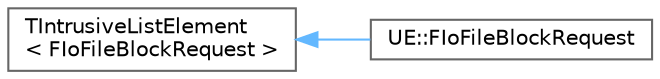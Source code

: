digraph "Graphical Class Hierarchy"
{
 // INTERACTIVE_SVG=YES
 // LATEX_PDF_SIZE
  bgcolor="transparent";
  edge [fontname=Helvetica,fontsize=10,labelfontname=Helvetica,labelfontsize=10];
  node [fontname=Helvetica,fontsize=10,shape=box,height=0.2,width=0.4];
  rankdir="LR";
  Node0 [id="Node000000",label="TIntrusiveListElement\l\< FIoFileBlockRequest \>",height=0.2,width=0.4,color="grey40", fillcolor="white", style="filled",URL="$d0/d07/structTIntrusiveListElement.html",tooltip=" "];
  Node0 -> Node1 [id="edge6356_Node000000_Node000001",dir="back",color="steelblue1",style="solid",tooltip=" "];
  Node1 [id="Node000001",label="UE::FIoFileBlockRequest",height=0.2,width=0.4,color="grey40", fillcolor="white", style="filled",URL="$de/dc7/structUE_1_1FIoFileBlockRequest.html",tooltip=" "];
}
